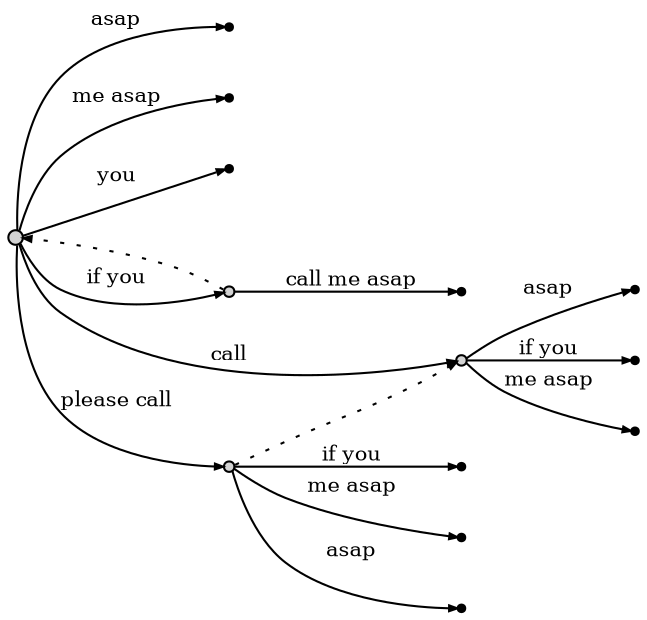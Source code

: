 digraph {
	rankdir = LR;
	edge [arrowsize=0.4,fontsize=10]
	node1 [label="",style=filled,fillcolor=lightgrey,shape=circle,width=.1,height=.1];
//------leaves------
	node5 [label="",shape=point]
	node13 [label="",shape=point]
	node9 [label="",shape=point]
	node3 [label="",shape=point]
	node14 [label="",shape=point]
	node4 [label="",shape=point]
	node12 [label="",shape=point]
	node7 [label="",shape=point]
	node2 [label="",shape=point]
	node11 [label="",shape=point]
//------internal nodes------
	node8 [label="",style=filled,fillcolor=lightgrey,shape=circle,width=.07,height=.07]
	node10 [label="",style=filled,fillcolor=lightgrey,shape=circle,width=.07,height=.07]
	node6 [label="",style=filled,fillcolor=lightgrey,shape=circle,width=.07,height=.07]
//------edges------
	node1 -> node5 [label="asap",weight=3]
	node1 -> node8 [label="call",weight=3]
	node8 -> node13 [label="asap",weight=3]
	node8 -> node9 [label="if you",weight=3]
	node8 -> node3 [label="me asap",weight=3]
	node1 -> node10 [label="if you",weight=3]
	node10 -> node14 [label="call me asap",weight=3]
	node1 -> node4 [label="me asap",weight=3]
	node1 -> node6 [label="please call",weight=3]
	node6 -> node12 [label="asap",weight=3]
	node6 -> node7 [label="if you",weight=3]
	node6 -> node2 [label="me asap",weight=3]
	node1 -> node11 [label="you",weight=3]
//------suffix links------
	node10 -> node1 [label="",weight=1,style=dotted]
	node6 -> node8 [label="",weight=1,style=dotted]
}
